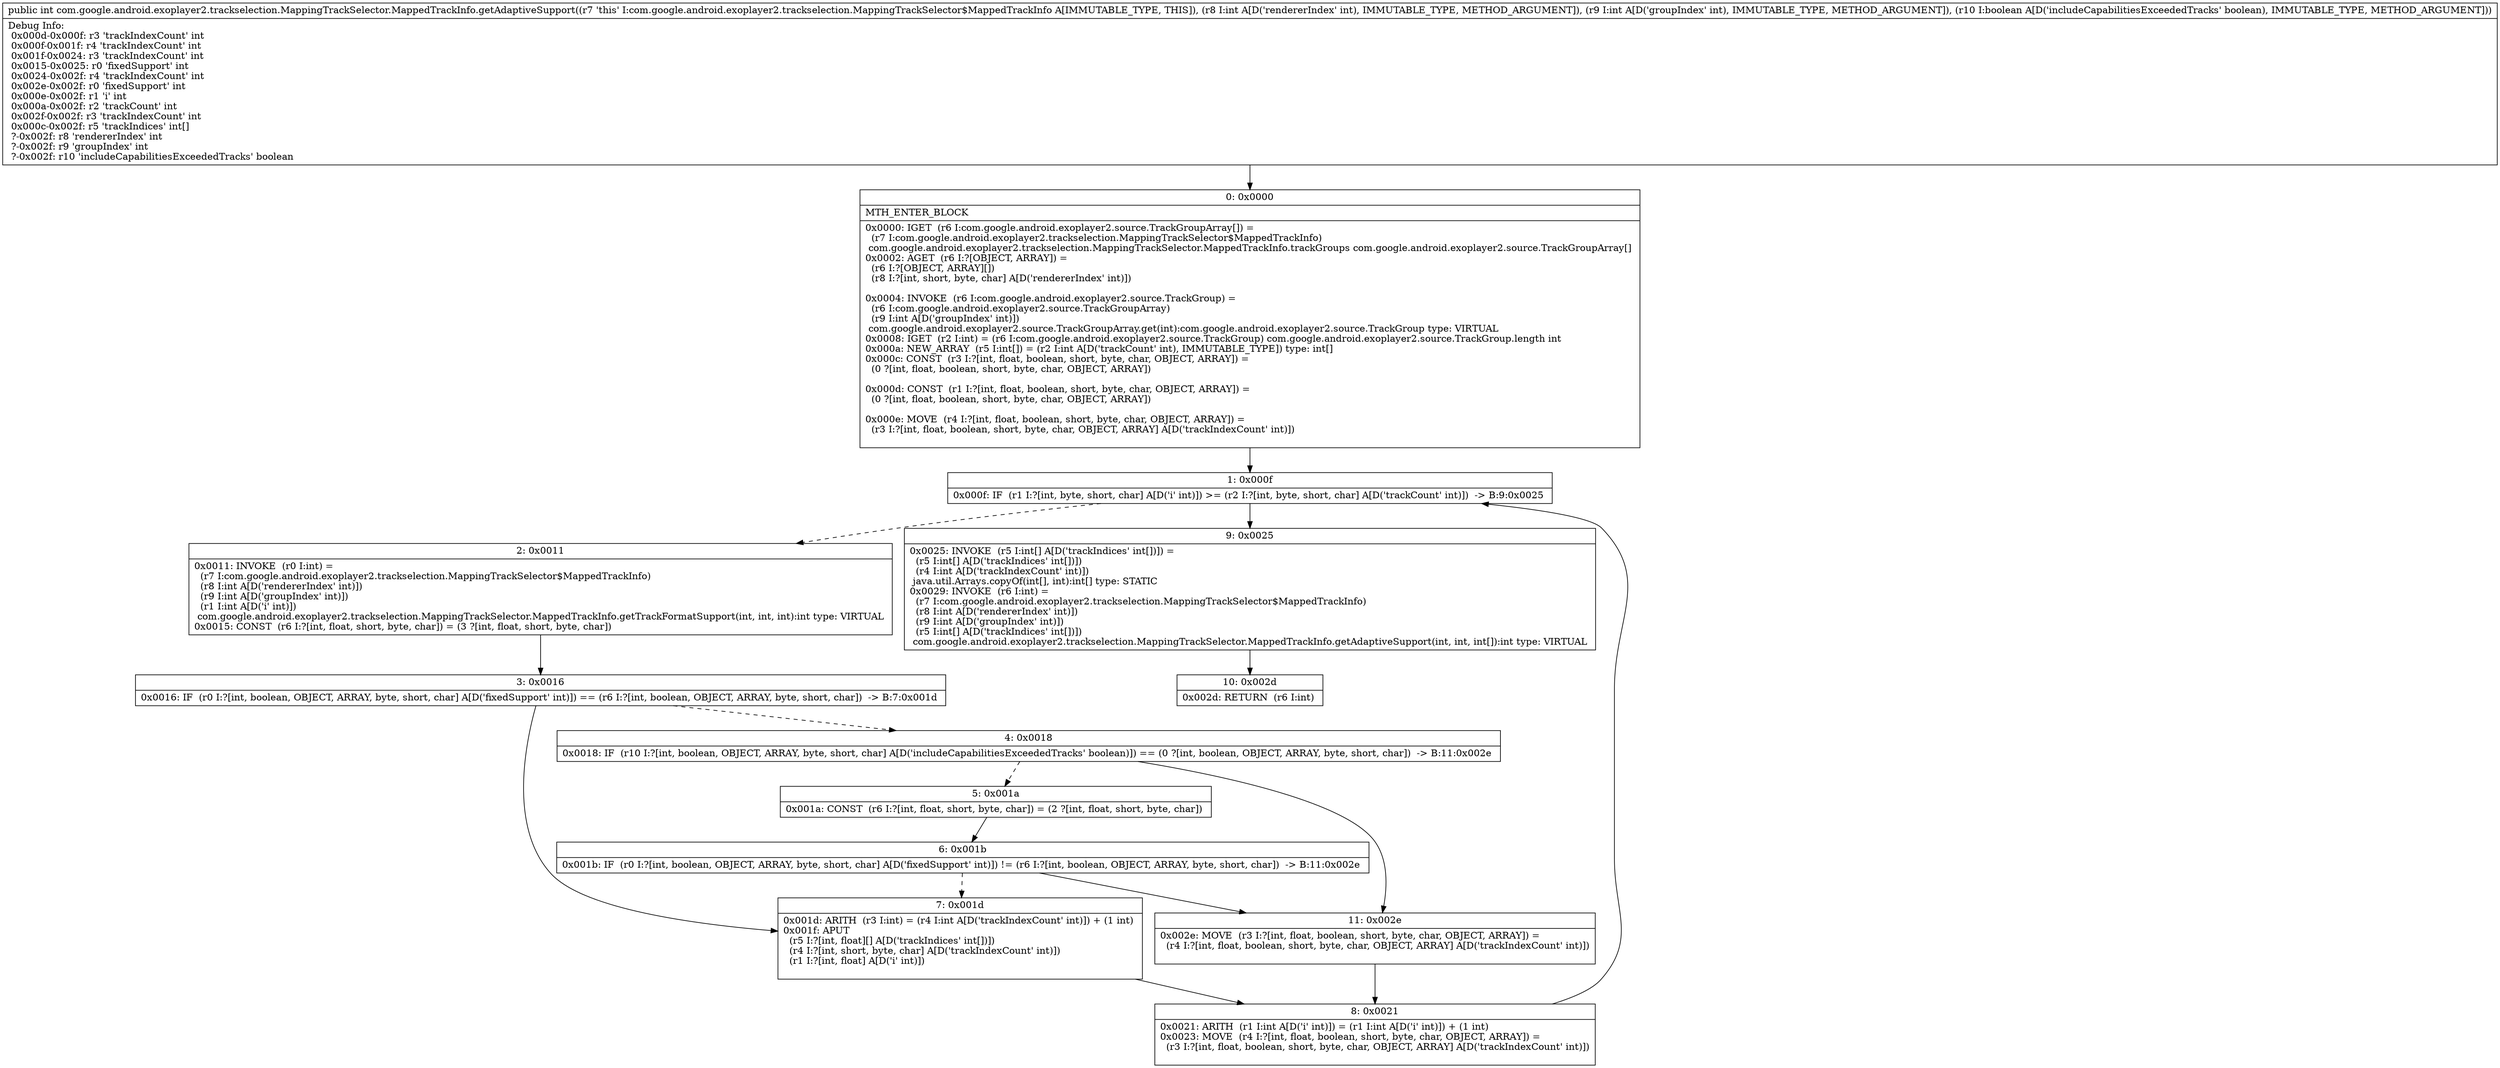 digraph "CFG forcom.google.android.exoplayer2.trackselection.MappingTrackSelector.MappedTrackInfo.getAdaptiveSupport(IIZ)I" {
Node_0 [shape=record,label="{0\:\ 0x0000|MTH_ENTER_BLOCK\l|0x0000: IGET  (r6 I:com.google.android.exoplayer2.source.TrackGroupArray[]) = \l  (r7 I:com.google.android.exoplayer2.trackselection.MappingTrackSelector$MappedTrackInfo)\l com.google.android.exoplayer2.trackselection.MappingTrackSelector.MappedTrackInfo.trackGroups com.google.android.exoplayer2.source.TrackGroupArray[] \l0x0002: AGET  (r6 I:?[OBJECT, ARRAY]) = \l  (r6 I:?[OBJECT, ARRAY][])\l  (r8 I:?[int, short, byte, char] A[D('rendererIndex' int)])\l \l0x0004: INVOKE  (r6 I:com.google.android.exoplayer2.source.TrackGroup) = \l  (r6 I:com.google.android.exoplayer2.source.TrackGroupArray)\l  (r9 I:int A[D('groupIndex' int)])\l com.google.android.exoplayer2.source.TrackGroupArray.get(int):com.google.android.exoplayer2.source.TrackGroup type: VIRTUAL \l0x0008: IGET  (r2 I:int) = (r6 I:com.google.android.exoplayer2.source.TrackGroup) com.google.android.exoplayer2.source.TrackGroup.length int \l0x000a: NEW_ARRAY  (r5 I:int[]) = (r2 I:int A[D('trackCount' int), IMMUTABLE_TYPE]) type: int[] \l0x000c: CONST  (r3 I:?[int, float, boolean, short, byte, char, OBJECT, ARRAY]) = \l  (0 ?[int, float, boolean, short, byte, char, OBJECT, ARRAY])\l \l0x000d: CONST  (r1 I:?[int, float, boolean, short, byte, char, OBJECT, ARRAY]) = \l  (0 ?[int, float, boolean, short, byte, char, OBJECT, ARRAY])\l \l0x000e: MOVE  (r4 I:?[int, float, boolean, short, byte, char, OBJECT, ARRAY]) = \l  (r3 I:?[int, float, boolean, short, byte, char, OBJECT, ARRAY] A[D('trackIndexCount' int)])\l \l}"];
Node_1 [shape=record,label="{1\:\ 0x000f|0x000f: IF  (r1 I:?[int, byte, short, char] A[D('i' int)]) \>= (r2 I:?[int, byte, short, char] A[D('trackCount' int)])  \-\> B:9:0x0025 \l}"];
Node_2 [shape=record,label="{2\:\ 0x0011|0x0011: INVOKE  (r0 I:int) = \l  (r7 I:com.google.android.exoplayer2.trackselection.MappingTrackSelector$MappedTrackInfo)\l  (r8 I:int A[D('rendererIndex' int)])\l  (r9 I:int A[D('groupIndex' int)])\l  (r1 I:int A[D('i' int)])\l com.google.android.exoplayer2.trackselection.MappingTrackSelector.MappedTrackInfo.getTrackFormatSupport(int, int, int):int type: VIRTUAL \l0x0015: CONST  (r6 I:?[int, float, short, byte, char]) = (3 ?[int, float, short, byte, char]) \l}"];
Node_3 [shape=record,label="{3\:\ 0x0016|0x0016: IF  (r0 I:?[int, boolean, OBJECT, ARRAY, byte, short, char] A[D('fixedSupport' int)]) == (r6 I:?[int, boolean, OBJECT, ARRAY, byte, short, char])  \-\> B:7:0x001d \l}"];
Node_4 [shape=record,label="{4\:\ 0x0018|0x0018: IF  (r10 I:?[int, boolean, OBJECT, ARRAY, byte, short, char] A[D('includeCapabilitiesExceededTracks' boolean)]) == (0 ?[int, boolean, OBJECT, ARRAY, byte, short, char])  \-\> B:11:0x002e \l}"];
Node_5 [shape=record,label="{5\:\ 0x001a|0x001a: CONST  (r6 I:?[int, float, short, byte, char]) = (2 ?[int, float, short, byte, char]) \l}"];
Node_6 [shape=record,label="{6\:\ 0x001b|0x001b: IF  (r0 I:?[int, boolean, OBJECT, ARRAY, byte, short, char] A[D('fixedSupport' int)]) != (r6 I:?[int, boolean, OBJECT, ARRAY, byte, short, char])  \-\> B:11:0x002e \l}"];
Node_7 [shape=record,label="{7\:\ 0x001d|0x001d: ARITH  (r3 I:int) = (r4 I:int A[D('trackIndexCount' int)]) + (1 int) \l0x001f: APUT  \l  (r5 I:?[int, float][] A[D('trackIndices' int[])])\l  (r4 I:?[int, short, byte, char] A[D('trackIndexCount' int)])\l  (r1 I:?[int, float] A[D('i' int)])\l \l}"];
Node_8 [shape=record,label="{8\:\ 0x0021|0x0021: ARITH  (r1 I:int A[D('i' int)]) = (r1 I:int A[D('i' int)]) + (1 int) \l0x0023: MOVE  (r4 I:?[int, float, boolean, short, byte, char, OBJECT, ARRAY]) = \l  (r3 I:?[int, float, boolean, short, byte, char, OBJECT, ARRAY] A[D('trackIndexCount' int)])\l \l}"];
Node_9 [shape=record,label="{9\:\ 0x0025|0x0025: INVOKE  (r5 I:int[] A[D('trackIndices' int[])]) = \l  (r5 I:int[] A[D('trackIndices' int[])])\l  (r4 I:int A[D('trackIndexCount' int)])\l java.util.Arrays.copyOf(int[], int):int[] type: STATIC \l0x0029: INVOKE  (r6 I:int) = \l  (r7 I:com.google.android.exoplayer2.trackselection.MappingTrackSelector$MappedTrackInfo)\l  (r8 I:int A[D('rendererIndex' int)])\l  (r9 I:int A[D('groupIndex' int)])\l  (r5 I:int[] A[D('trackIndices' int[])])\l com.google.android.exoplayer2.trackselection.MappingTrackSelector.MappedTrackInfo.getAdaptiveSupport(int, int, int[]):int type: VIRTUAL \l}"];
Node_10 [shape=record,label="{10\:\ 0x002d|0x002d: RETURN  (r6 I:int) \l}"];
Node_11 [shape=record,label="{11\:\ 0x002e|0x002e: MOVE  (r3 I:?[int, float, boolean, short, byte, char, OBJECT, ARRAY]) = \l  (r4 I:?[int, float, boolean, short, byte, char, OBJECT, ARRAY] A[D('trackIndexCount' int)])\l \l}"];
MethodNode[shape=record,label="{public int com.google.android.exoplayer2.trackselection.MappingTrackSelector.MappedTrackInfo.getAdaptiveSupport((r7 'this' I:com.google.android.exoplayer2.trackselection.MappingTrackSelector$MappedTrackInfo A[IMMUTABLE_TYPE, THIS]), (r8 I:int A[D('rendererIndex' int), IMMUTABLE_TYPE, METHOD_ARGUMENT]), (r9 I:int A[D('groupIndex' int), IMMUTABLE_TYPE, METHOD_ARGUMENT]), (r10 I:boolean A[D('includeCapabilitiesExceededTracks' boolean), IMMUTABLE_TYPE, METHOD_ARGUMENT]))  | Debug Info:\l  0x000d\-0x000f: r3 'trackIndexCount' int\l  0x000f\-0x001f: r4 'trackIndexCount' int\l  0x001f\-0x0024: r3 'trackIndexCount' int\l  0x0015\-0x0025: r0 'fixedSupport' int\l  0x0024\-0x002f: r4 'trackIndexCount' int\l  0x002e\-0x002f: r0 'fixedSupport' int\l  0x000e\-0x002f: r1 'i' int\l  0x000a\-0x002f: r2 'trackCount' int\l  0x002f\-0x002f: r3 'trackIndexCount' int\l  0x000c\-0x002f: r5 'trackIndices' int[]\l  ?\-0x002f: r8 'rendererIndex' int\l  ?\-0x002f: r9 'groupIndex' int\l  ?\-0x002f: r10 'includeCapabilitiesExceededTracks' boolean\l}"];
MethodNode -> Node_0;
Node_0 -> Node_1;
Node_1 -> Node_2[style=dashed];
Node_1 -> Node_9;
Node_2 -> Node_3;
Node_3 -> Node_4[style=dashed];
Node_3 -> Node_7;
Node_4 -> Node_5[style=dashed];
Node_4 -> Node_11;
Node_5 -> Node_6;
Node_6 -> Node_7[style=dashed];
Node_6 -> Node_11;
Node_7 -> Node_8;
Node_8 -> Node_1;
Node_9 -> Node_10;
Node_11 -> Node_8;
}

